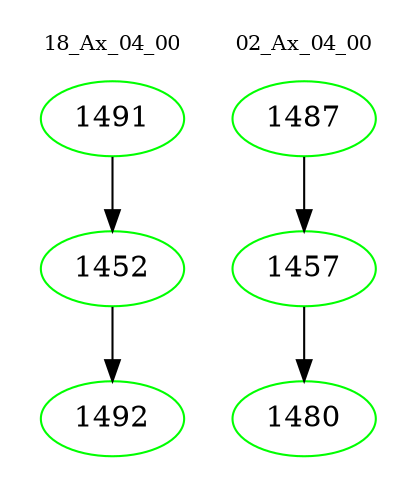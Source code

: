 digraph{
subgraph cluster_0 {
color = white
label = "18_Ax_04_00";
fontsize=10;
T0_1491 [label="1491", color="green"]
T0_1491 -> T0_1452 [color="black"]
T0_1452 [label="1452", color="green"]
T0_1452 -> T0_1492 [color="black"]
T0_1492 [label="1492", color="green"]
}
subgraph cluster_1 {
color = white
label = "02_Ax_04_00";
fontsize=10;
T1_1487 [label="1487", color="green"]
T1_1487 -> T1_1457 [color="black"]
T1_1457 [label="1457", color="green"]
T1_1457 -> T1_1480 [color="black"]
T1_1480 [label="1480", color="green"]
}
}
